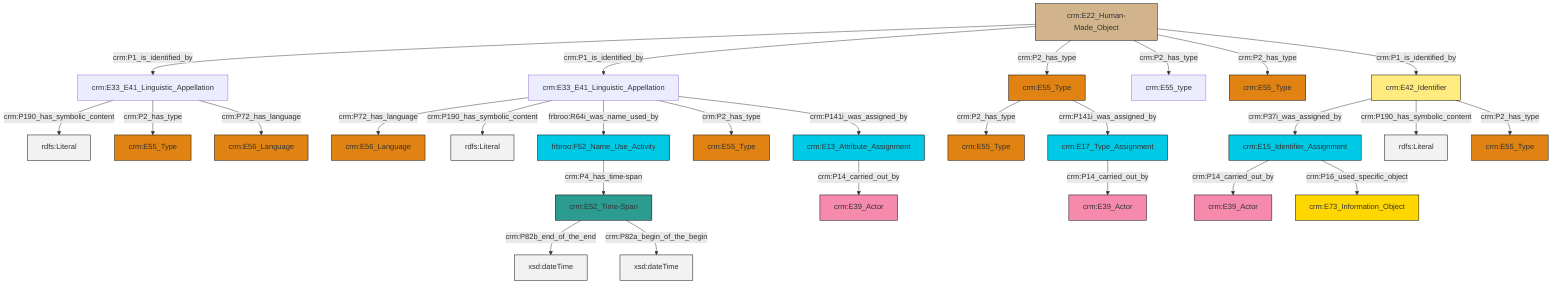 graph TD
classDef Literal fill:#f2f2f2,stroke:#000000;
classDef CRM_Entity fill:#FFFFFF,stroke:#000000;
classDef Temporal_Entity fill:#00C9E6, stroke:#000000;
classDef Type fill:#E18312, stroke:#000000;
classDef Time-Span fill:#2C9C91, stroke:#000000;
classDef Appellation fill:#FFEB7F, stroke:#000000;
classDef Place fill:#008836, stroke:#000000;
classDef Persistent_Item fill:#B266B2, stroke:#000000;
classDef Conceptual_Object fill:#FFD700, stroke:#000000;
classDef Physical_Thing fill:#D2B48C, stroke:#000000;
classDef Actor fill:#f58aad, stroke:#000000;
classDef PC_Classes fill:#4ce600, stroke:#000000;
classDef Multi fill:#cccccc,stroke:#000000;

0["crm:E13_Attribute_Assignment"]:::Temporal_Entity -->|crm:P14_carried_out_by| 1["crm:E39_Actor"]:::Actor
4["crm:E22_Human-Made_Object"]:::Physical_Thing -->|crm:P1_is_identified_by| 5["crm:E33_E41_Linguistic_Appellation"]:::Default
8["crm:E17_Type_Assignment"]:::Temporal_Entity -->|crm:P14_carried_out_by| 9["crm:E39_Actor"]:::Actor
10["crm:E55_Type"]:::Type -->|crm:P2_has_type| 11["crm:E55_Type"]:::Type
5["crm:E33_E41_Linguistic_Appellation"]:::Default -->|crm:P190_has_symbolic_content| 16[rdfs:Literal]:::Literal
4["crm:E22_Human-Made_Object"]:::Physical_Thing -->|crm:P1_is_identified_by| 17["crm:E33_E41_Linguistic_Appellation"]:::Default
5["crm:E33_E41_Linguistic_Appellation"]:::Default -->|crm:P2_has_type| 18["crm:E55_Type"]:::Type
2["crm:E52_Time-Span"]:::Time-Span -->|crm:P82b_end_of_the_end| 23[xsd:dateTime]:::Literal
5["crm:E33_E41_Linguistic_Appellation"]:::Default -->|crm:P72_has_language| 24["crm:E56_Language"]:::Type
28["crm:E42_Identifier"]:::Appellation -->|crm:P37i_was_assigned_by| 20["crm:E15_Identifier_Assignment"]:::Temporal_Entity
17["crm:E33_E41_Linguistic_Appellation"]:::Default -->|crm:P72_has_language| 12["crm:E56_Language"]:::Type
20["crm:E15_Identifier_Assignment"]:::Temporal_Entity -->|crm:P14_carried_out_by| 33["crm:E39_Actor"]:::Actor
17["crm:E33_E41_Linguistic_Appellation"]:::Default -->|crm:P190_has_symbolic_content| 34[rdfs:Literal]:::Literal
17["crm:E33_E41_Linguistic_Appellation"]:::Default -->|frbroo:R64i_was_name_used_by| 26["frbroo:F52_Name_Use_Activity"]:::Temporal_Entity
20["crm:E15_Identifier_Assignment"]:::Temporal_Entity -->|crm:P16_used_specific_object| 36["crm:E73_Information_Object"]:::Conceptual_Object
4["crm:E22_Human-Made_Object"]:::Physical_Thing -->|crm:P2_has_type| 10["crm:E55_Type"]:::Type
28["crm:E42_Identifier"]:::Appellation -->|crm:P190_has_symbolic_content| 38[rdfs:Literal]:::Literal
4["crm:E22_Human-Made_Object"]:::Physical_Thing -->|crm:P2_has_type| 14["crm:E55_type"]:::Default
26["frbroo:F52_Name_Use_Activity"]:::Temporal_Entity -->|crm:P4_has_time-span| 2["crm:E52_Time-Span"]:::Time-Span
2["crm:E52_Time-Span"]:::Time-Span -->|crm:P82a_begin_of_the_begin| 42[xsd:dateTime]:::Literal
4["crm:E22_Human-Made_Object"]:::Physical_Thing -->|crm:P2_has_type| 6["crm:E55_Type"]:::Type
17["crm:E33_E41_Linguistic_Appellation"]:::Default -->|crm:P2_has_type| 45["crm:E55_Type"]:::Type
17["crm:E33_E41_Linguistic_Appellation"]:::Default -->|crm:P141i_was_assigned_by| 0["crm:E13_Attribute_Assignment"]:::Temporal_Entity
28["crm:E42_Identifier"]:::Appellation -->|crm:P2_has_type| 30["crm:E55_Type"]:::Type
4["crm:E22_Human-Made_Object"]:::Physical_Thing -->|crm:P1_is_identified_by| 28["crm:E42_Identifier"]:::Appellation
10["crm:E55_Type"]:::Type -->|crm:P141i_was_assigned_by| 8["crm:E17_Type_Assignment"]:::Temporal_Entity